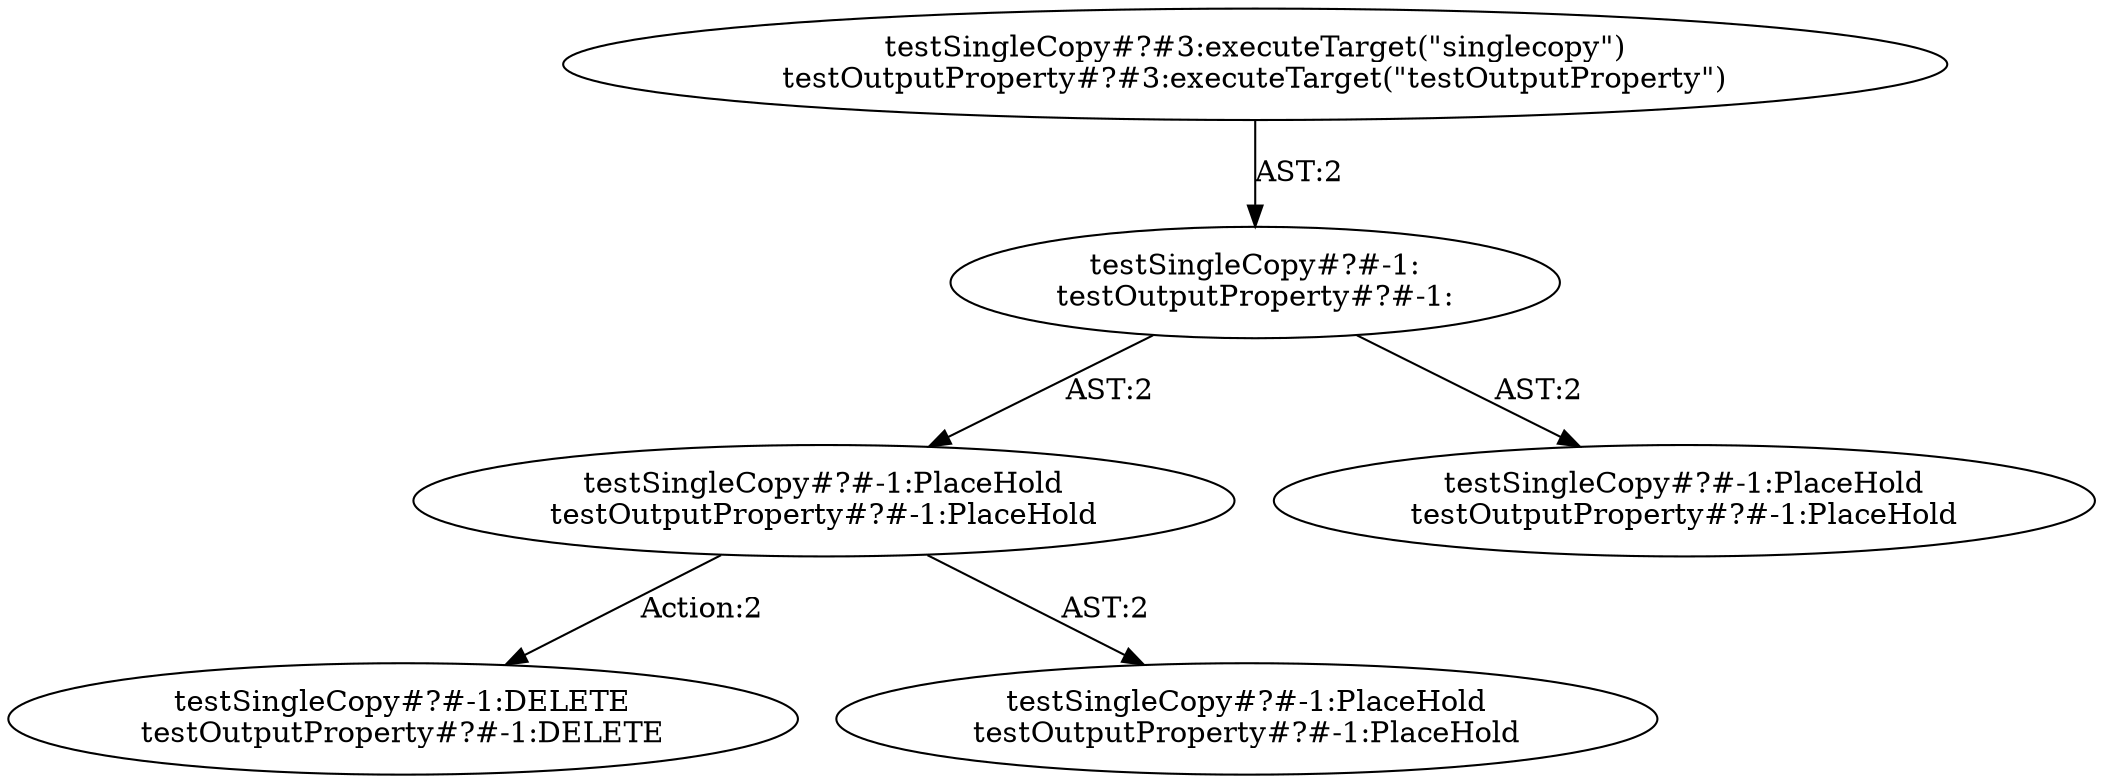 digraph "Pattern" {
0 [label="testSingleCopy#?#-1:DELETE
testOutputProperty#?#-1:DELETE" shape=ellipse]
1 [label="testSingleCopy#?#-1:PlaceHold
testOutputProperty#?#-1:PlaceHold" shape=ellipse]
2 [label="testSingleCopy#?#-1:
testOutputProperty#?#-1:" shape=ellipse]
3 [label="testSingleCopy#?#3:executeTarget(\"singlecopy\")
testOutputProperty#?#3:executeTarget(\"testOutputProperty\")" shape=ellipse]
4 [label="testSingleCopy#?#-1:PlaceHold
testOutputProperty#?#-1:PlaceHold" shape=ellipse]
5 [label="testSingleCopy#?#-1:PlaceHold
testOutputProperty#?#-1:PlaceHold" shape=ellipse]
1 -> 0 [label="Action:2"];
1 -> 5 [label="AST:2"];
2 -> 1 [label="AST:2"];
2 -> 4 [label="AST:2"];
3 -> 2 [label="AST:2"];
}